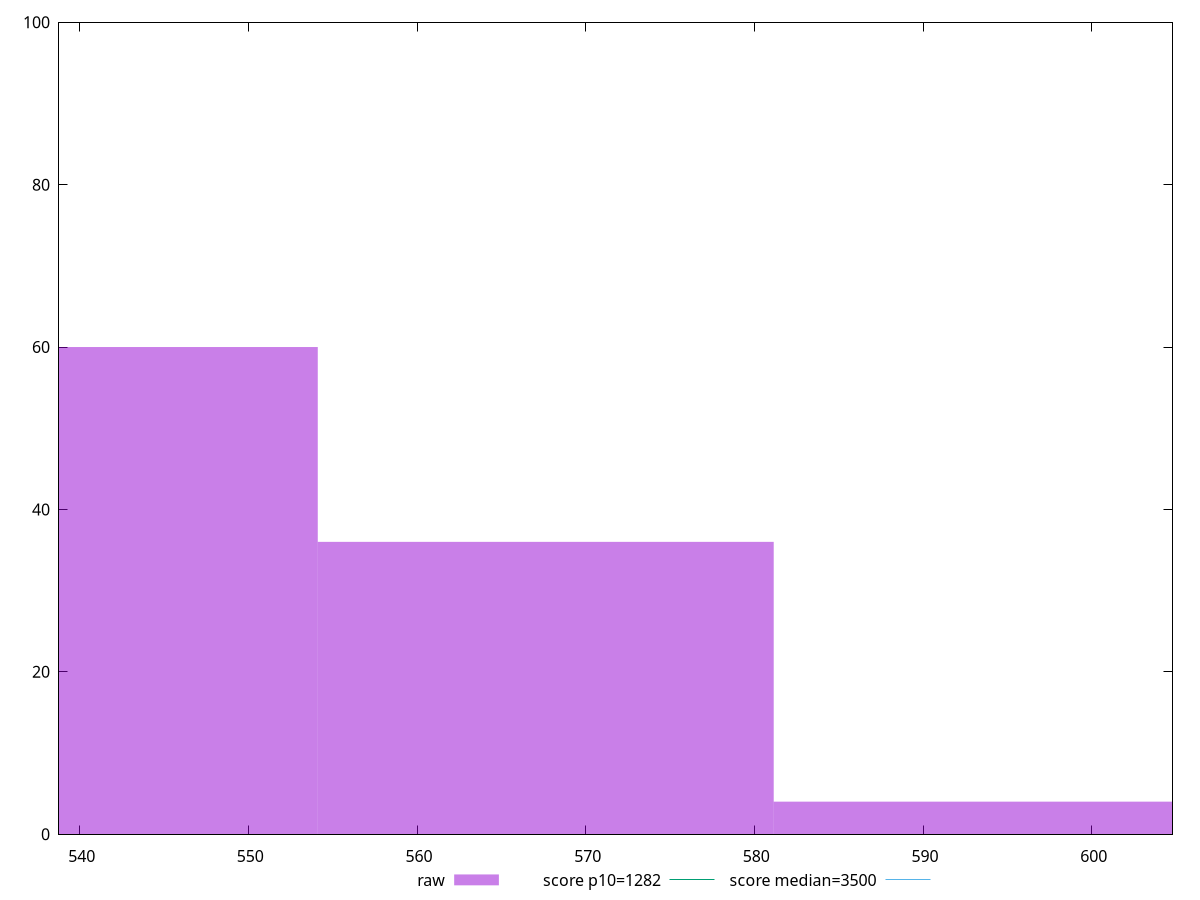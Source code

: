 reset

$raw <<EOF
567.6317849061371 36
540.6016999106068 60
594.6618699016675 4
EOF

set key outside below
set boxwidth 27.03008499553034
set xrange [538.7760000000001:604.7880000000004]
set yrange [0:100]
set style fill transparent solid 0.5 noborder

set parametric
set terminal svg size 640, 490 enhanced background rgb 'white'
set output "report_00007_2020-12-11T15:55:29.892Z/bootup-time/samples/pages+cached+nointeractive/raw/histogram.svg"

plot $raw title "raw" with boxes, \
     1282,t title "score p10=1282", \
     3500,t title "score median=3500"

reset
